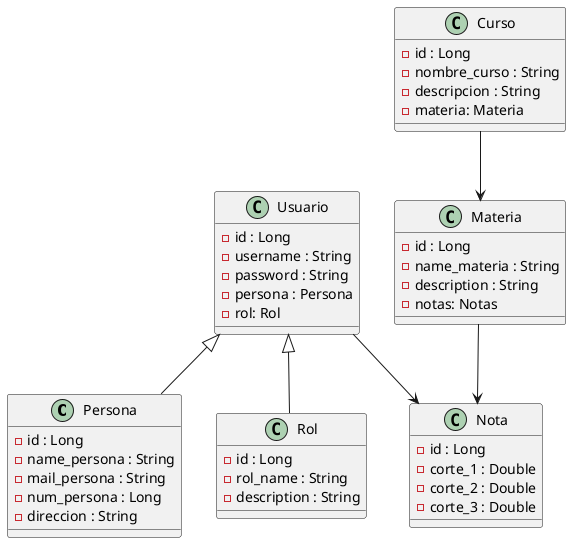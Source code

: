 @startuml

class Persona extends Usuario {
    - id : Long
    - name_persona : String
    - mail_persona : String
    - num_persona : Long
    - direccion : String
}

class Rol extends Usuario {
    - id : Long
    - rol_name : String
    - description : String
}

class Usuario {
    - id : Long
    - username : String
    - password : String
    - persona : Persona
    - rol: Rol
}

class Curso {
    - id : Long
    - nombre_curso : String
    - descripcion : String
    - materia: Materia
}

class Materia {
    - id : Long
    - name_materia : String
    - description : String
    - notas: Notas
}

class Nota {
    - id : Long
    - corte_1 : Double
    - corte_2 : Double
    - corte_3 : Double
}

Usuario --> Nota
Curso --> Materia
Materia --> Nota


@enduml